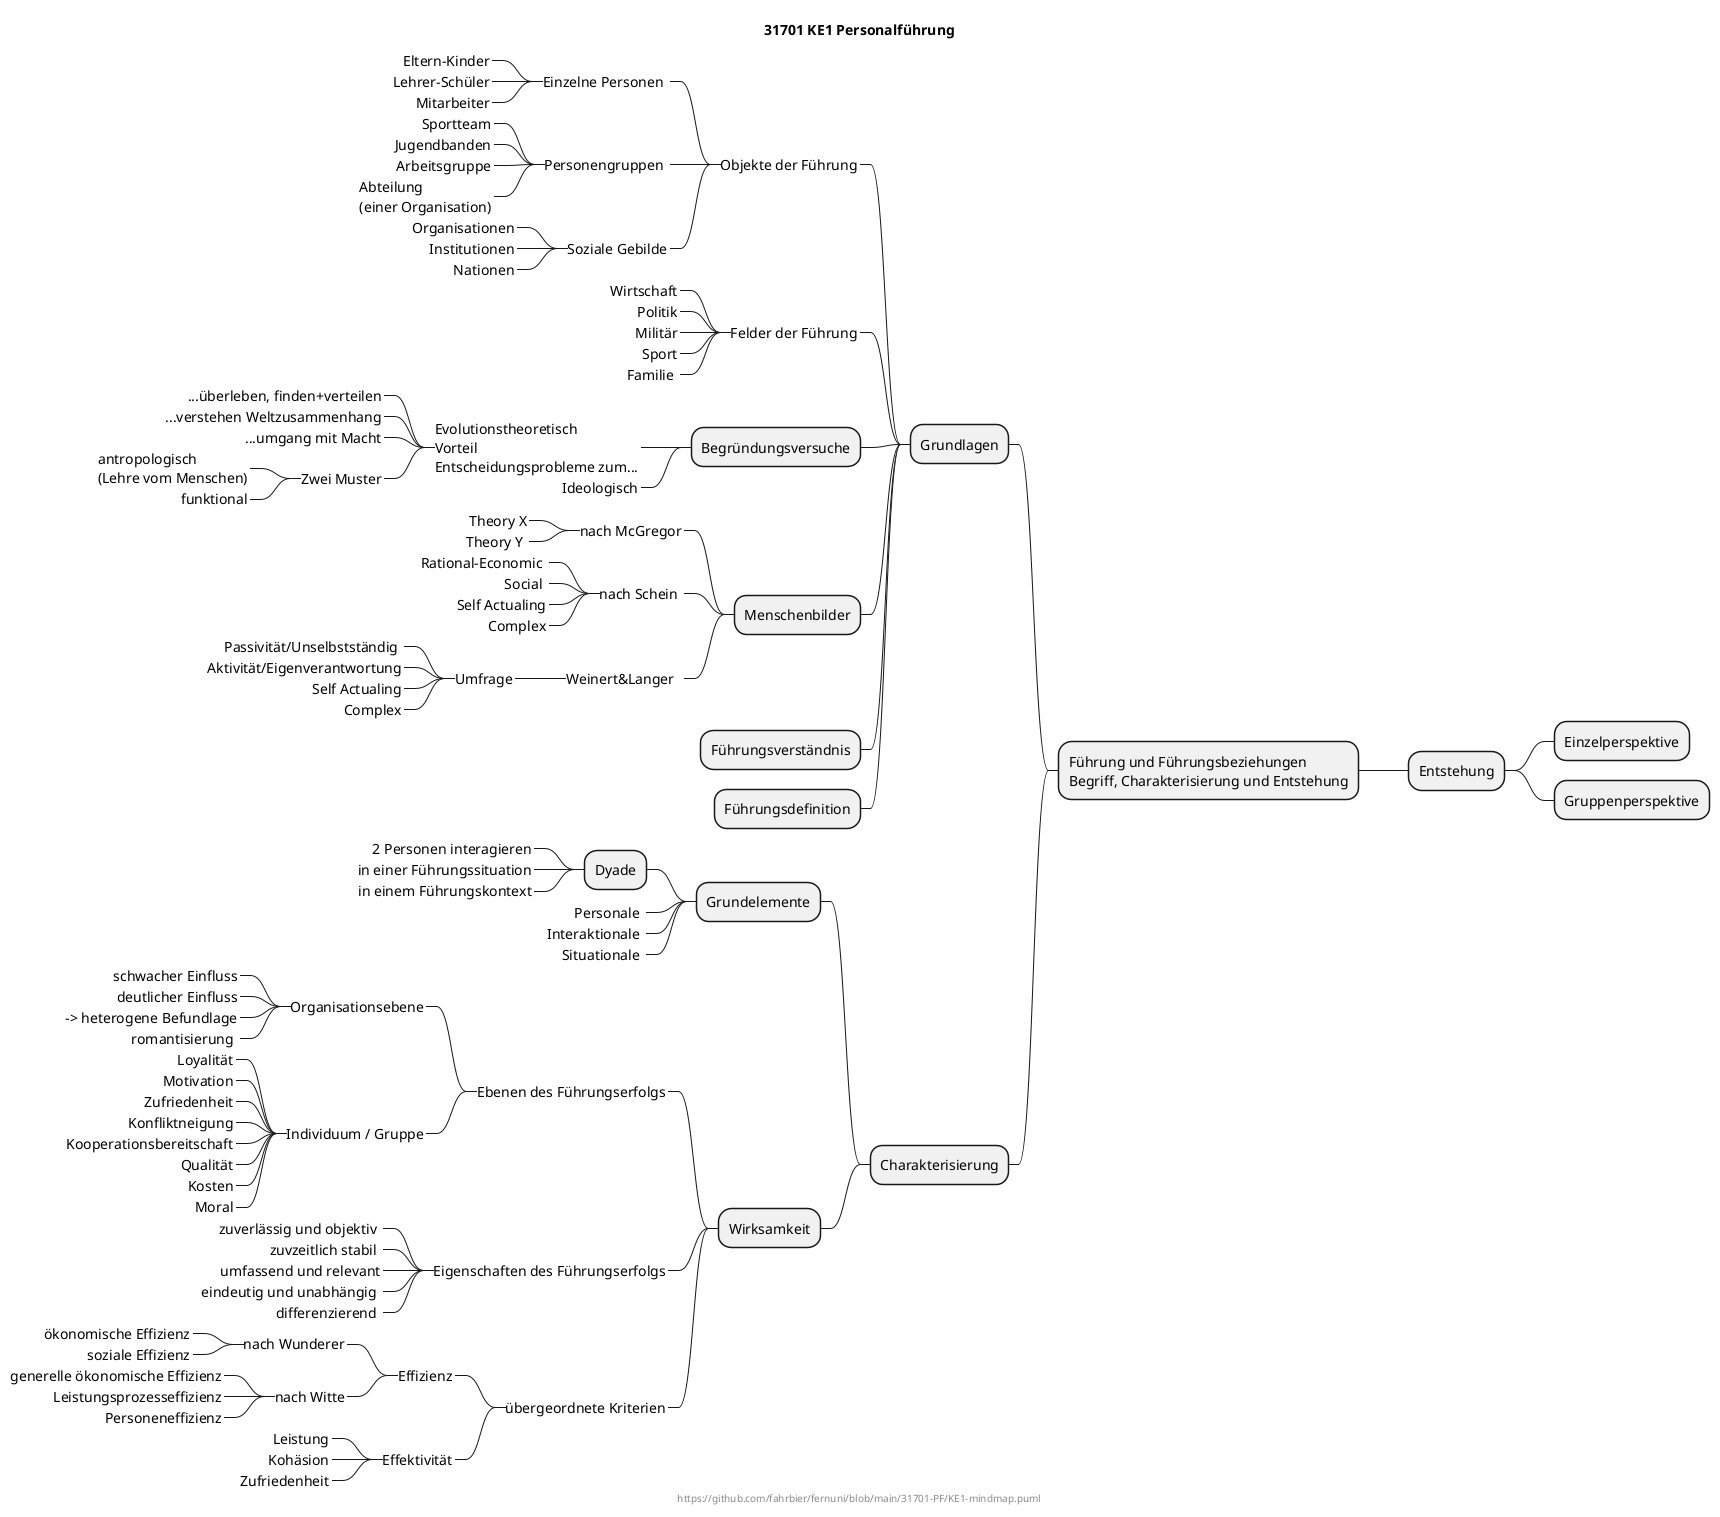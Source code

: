 @startmindmap 31701KE1
title 31701 KE1 Personalführung
center footer https://github.com/fahrbier/fernuni/blob/main/31701-PF/KE1-mindmap.puml

+ Führung und Führungsbeziehungen\nBegriff, Charakterisierung und Entstehung
-- Grundlagen
---_ Objekte der Führung
----_ Einzelne Personen 
-----_ Eltern-Kinder
-----_ Lehrer-Schüler
-----_ Mitarbeiter

----_ Personengruppen 
-----_ Sportteam
-----_ Jugendbanden
-----_ Arbeitsgruppe
-----_ Abteilung\n(einer Organisation)

----_ Soziale Gebilde
-----_ Organisationen
-----_ Institutionen
-----_ Nationen

---_ Felder der Führung
----_ Wirtschaft
----_ Politik
----_ Militär
----_ Sport
----_ Familie 

--- Begründungsversuche
----_ Evolutionstheoretisch\nVorteil\nEntscheidungsprobleme zum...
-----_ ...überleben, finden+verteilen
-----_ ...verstehen Weltzusammenhang
-----_ ...umgang mit Macht
-----_ Zwei Muster
------_ antropologisch\n(Lehre vom Menschen)
------_ funktional




----_ Ideologisch

--- Menschenbilder
----_ nach McGregor
-----_ Theory X
-----_ Theory Y 

----_ nach Schein 
-----_ Rational-Economic 
-----_ Social 
-----_ Self Actualing
-----_ Complex

----_ Weinert&Langer  
-----_ Umfrage
------_ Passivität/Unselbstständig 
------_ Aktivität/Eigenverantwortung
------_ Self Actualing
------_ Complex


--- Führungsverständnis
--- Führungsdefinition

-- Charakterisierung
--- Grundelemente
---- Dyade
-----_ 2 Personen interagieren
-----_ in einer Führungssituation
-----_ in einem Führungskontext
----_ Personale 
----_ Interaktionale 
----_ Situationale 

--- Wirksamkeit
----_ Ebenen des Führungserfolgs
-----_ Organisationsebene
------_ schwacher Einfluss
------_ deutlicher Einfluss
------_ -> heterogene Befundlage
------_ romantisierung 

-----_ Individuum / Gruppe
------_ Loyalität
------_ Motivation
------_ Zufriedenheit
------_ Konfliktneigung
------_ Kooperationsbereitschaft
------_ Qualität
------_ Kosten
------_ Moral

----_ Eigenschaften des Führungserfolgs
-----_ zuverlässig und objektiv 
-----_ zuvzeitlich stabil 
-----_ umfassend und relevant
-----_ eindeutig und unabhängig 
-----_ differenzierend 

----_ übergeordnete Kriterien
-----_ Effizienz
------_ nach Wunderer
-------_ ökonomische Effizienz
-------_ soziale Effizienz

------_ nach Witte
-------_ generelle ökonomische Effizienz
-------_ Leistungsprozesseffizienz
-------_ Personeneffizienz


-----_ Effektivität
------_ Leistung
------_ Kohäsion
------_ Zufriedenheit



++ Entstehung
+++ Einzelperspektive
+++ Gruppenperspektive

@endmindmap